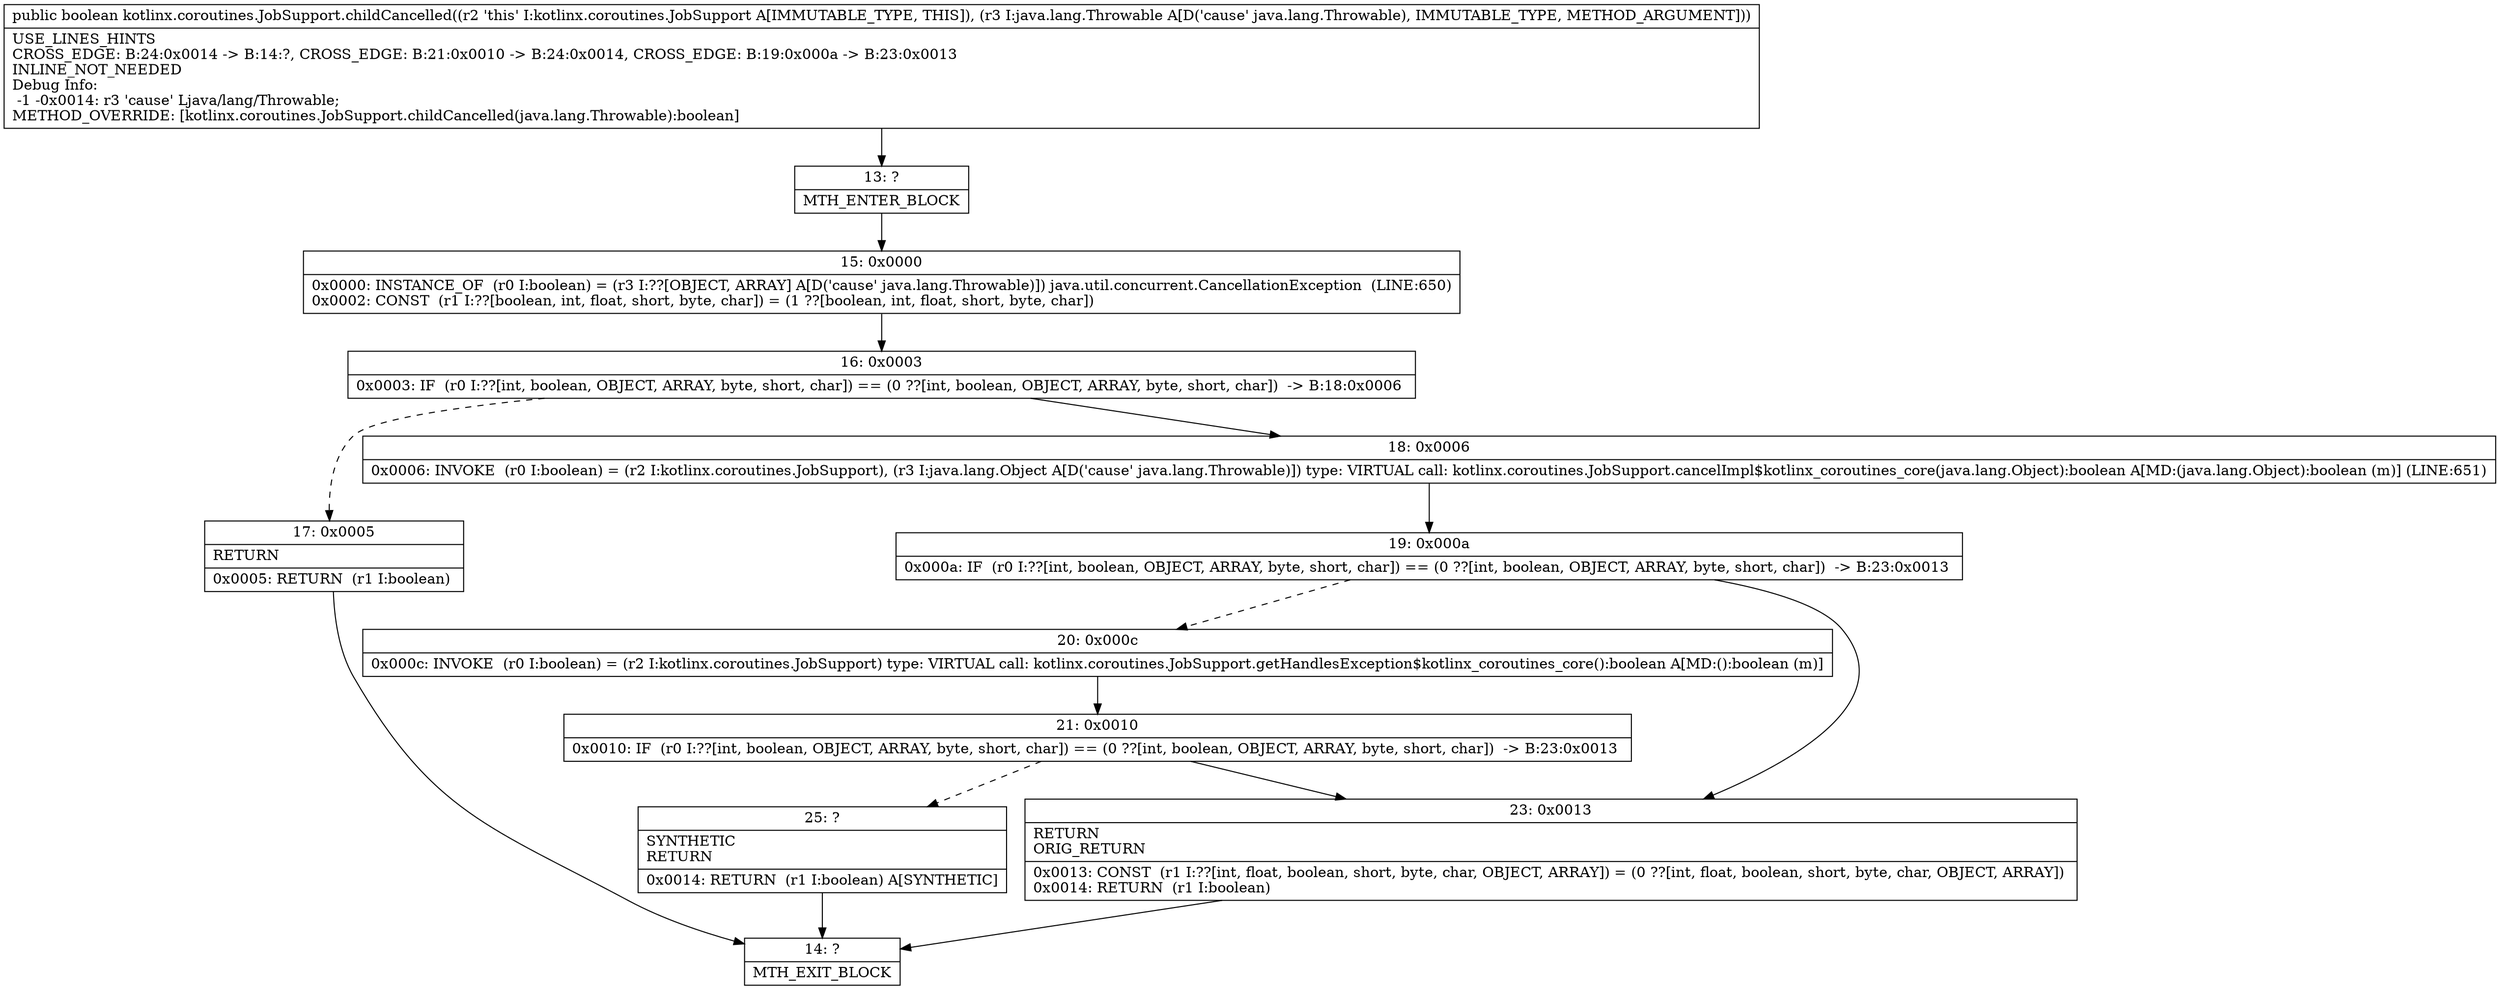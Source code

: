 digraph "CFG forkotlinx.coroutines.JobSupport.childCancelled(Ljava\/lang\/Throwable;)Z" {
Node_13 [shape=record,label="{13\:\ ?|MTH_ENTER_BLOCK\l}"];
Node_15 [shape=record,label="{15\:\ 0x0000|0x0000: INSTANCE_OF  (r0 I:boolean) = (r3 I:??[OBJECT, ARRAY] A[D('cause' java.lang.Throwable)]) java.util.concurrent.CancellationException  (LINE:650)\l0x0002: CONST  (r1 I:??[boolean, int, float, short, byte, char]) = (1 ??[boolean, int, float, short, byte, char]) \l}"];
Node_16 [shape=record,label="{16\:\ 0x0003|0x0003: IF  (r0 I:??[int, boolean, OBJECT, ARRAY, byte, short, char]) == (0 ??[int, boolean, OBJECT, ARRAY, byte, short, char])  \-\> B:18:0x0006 \l}"];
Node_17 [shape=record,label="{17\:\ 0x0005|RETURN\l|0x0005: RETURN  (r1 I:boolean) \l}"];
Node_14 [shape=record,label="{14\:\ ?|MTH_EXIT_BLOCK\l}"];
Node_18 [shape=record,label="{18\:\ 0x0006|0x0006: INVOKE  (r0 I:boolean) = (r2 I:kotlinx.coroutines.JobSupport), (r3 I:java.lang.Object A[D('cause' java.lang.Throwable)]) type: VIRTUAL call: kotlinx.coroutines.JobSupport.cancelImpl$kotlinx_coroutines_core(java.lang.Object):boolean A[MD:(java.lang.Object):boolean (m)] (LINE:651)\l}"];
Node_19 [shape=record,label="{19\:\ 0x000a|0x000a: IF  (r0 I:??[int, boolean, OBJECT, ARRAY, byte, short, char]) == (0 ??[int, boolean, OBJECT, ARRAY, byte, short, char])  \-\> B:23:0x0013 \l}"];
Node_20 [shape=record,label="{20\:\ 0x000c|0x000c: INVOKE  (r0 I:boolean) = (r2 I:kotlinx.coroutines.JobSupport) type: VIRTUAL call: kotlinx.coroutines.JobSupport.getHandlesException$kotlinx_coroutines_core():boolean A[MD:():boolean (m)]\l}"];
Node_21 [shape=record,label="{21\:\ 0x0010|0x0010: IF  (r0 I:??[int, boolean, OBJECT, ARRAY, byte, short, char]) == (0 ??[int, boolean, OBJECT, ARRAY, byte, short, char])  \-\> B:23:0x0013 \l}"];
Node_25 [shape=record,label="{25\:\ ?|SYNTHETIC\lRETURN\l|0x0014: RETURN  (r1 I:boolean) A[SYNTHETIC]\l}"];
Node_23 [shape=record,label="{23\:\ 0x0013|RETURN\lORIG_RETURN\l|0x0013: CONST  (r1 I:??[int, float, boolean, short, byte, char, OBJECT, ARRAY]) = (0 ??[int, float, boolean, short, byte, char, OBJECT, ARRAY]) \l0x0014: RETURN  (r1 I:boolean) \l}"];
MethodNode[shape=record,label="{public boolean kotlinx.coroutines.JobSupport.childCancelled((r2 'this' I:kotlinx.coroutines.JobSupport A[IMMUTABLE_TYPE, THIS]), (r3 I:java.lang.Throwable A[D('cause' java.lang.Throwable), IMMUTABLE_TYPE, METHOD_ARGUMENT]))  | USE_LINES_HINTS\lCROSS_EDGE: B:24:0x0014 \-\> B:14:?, CROSS_EDGE: B:21:0x0010 \-\> B:24:0x0014, CROSS_EDGE: B:19:0x000a \-\> B:23:0x0013\lINLINE_NOT_NEEDED\lDebug Info:\l  \-1 \-0x0014: r3 'cause' Ljava\/lang\/Throwable;\lMETHOD_OVERRIDE: [kotlinx.coroutines.JobSupport.childCancelled(java.lang.Throwable):boolean]\l}"];
MethodNode -> Node_13;Node_13 -> Node_15;
Node_15 -> Node_16;
Node_16 -> Node_17[style=dashed];
Node_16 -> Node_18;
Node_17 -> Node_14;
Node_18 -> Node_19;
Node_19 -> Node_20[style=dashed];
Node_19 -> Node_23;
Node_20 -> Node_21;
Node_21 -> Node_23;
Node_21 -> Node_25[style=dashed];
Node_25 -> Node_14;
Node_23 -> Node_14;
}

